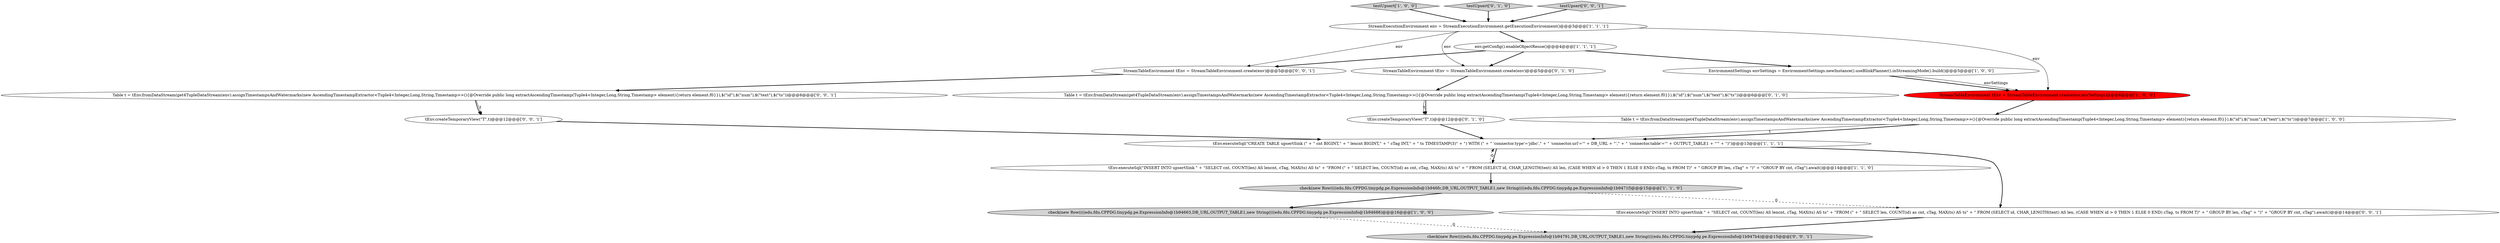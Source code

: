digraph {
16 [style = filled, label = "StreamTableEnvironment tEnv = StreamTableEnvironment.create(env)@@@5@@@['0', '0', '1']", fillcolor = white, shape = ellipse image = "AAA0AAABBB3BBB"];
19 [style = filled, label = "check(new Row((((edu.fdu.CPPDG.tinypdg.pe.ExpressionInfo@1b94791,DB_URL,OUTPUT_TABLE1,new String((((edu.fdu.CPPDG.tinypdg.pe.ExpressionInfo@1b947b4)@@@15@@@['0', '0', '1']", fillcolor = lightgray, shape = ellipse image = "AAA0AAABBB3BBB"];
17 [style = filled, label = "Table t = tEnv.fromDataStream(get4TupleDataStream(env).assignTimestampsAndWatermarks(new AscendingTimestampExtractor<Tuple4<Integer,Long,String,Timestamp>>(){@Override public long extractAscendingTimestamp(Tuple4<Integer,Long,String,Timestamp> element){return element.f0}}),$(\"id\"),$(\"num\"),$(\"text\"),$(\"ts\"))@@@6@@@['0', '0', '1']", fillcolor = white, shape = ellipse image = "AAA0AAABBB3BBB"];
7 [style = filled, label = "tEnv.executeSql(\"INSERT INTO upsertSink \" + \"SELECT cnt, COUNT(len) AS lencnt, cTag, MAX(ts) AS ts\" + \"FROM (\" + \" SELECT len, COUNT(id) as cnt, cTag, MAX(ts) AS ts\" + \" FROM (SELECT id, CHAR_LENGTH(text) AS len, (CASE WHEN id > 0 THEN 1 ELSE 0 END) cTag, ts FROM T)\" + \" GROUP BY len, cTag\" + \")\" + \"GROUP BY cnt, cTag\").await()@@@14@@@['1', '1', '0']", fillcolor = white, shape = ellipse image = "AAA0AAABBB1BBB"];
2 [style = filled, label = "check(new Row((((edu.fdu.CPPDG.tinypdg.pe.ExpressionInfo@1b946fc,DB_URL,OUTPUT_TABLE1,new String((((edu.fdu.CPPDG.tinypdg.pe.ExpressionInfo@1b9471f)@@@15@@@['1', '1', '0']", fillcolor = lightgray, shape = ellipse image = "AAA0AAABBB1BBB"];
6 [style = filled, label = "Table t = tEnv.fromDataStream(get4TupleDataStream(env).assignTimestampsAndWatermarks(new AscendingTimestampExtractor<Tuple4<Integer,Long,String,Timestamp>>(){@Override public long extractAscendingTimestamp(Tuple4<Integer,Long,String,Timestamp> element){return element.f0}}),$(\"id\"),$(\"num\"),$(\"text\"),$(\"ts\"))@@@7@@@['1', '0', '0']", fillcolor = white, shape = ellipse image = "AAA0AAABBB1BBB"];
15 [style = filled, label = "tEnv.executeSql(\"INSERT INTO upsertSink \" + \"SELECT cnt, COUNT(len) AS lencnt, cTag, MAX(ts) AS ts\" + \"FROM (\" + \" SELECT len, COUNT(id) as cnt, cTag, MAX(ts) AS ts\" + \" FROM (SELECT id, CHAR_LENGTH(text) AS len, (CASE WHEN id > 0 THEN 1 ELSE 0 END) cTag, ts FROM T)\" + \" GROUP BY len, cTag\" + \")\" + \"GROUP BY cnt, cTag\").await()@@@14@@@['0', '0', '1']", fillcolor = white, shape = ellipse image = "AAA0AAABBB3BBB"];
18 [style = filled, label = "tEnv.createTemporaryView(\"T\",t)@@@12@@@['0', '0', '1']", fillcolor = white, shape = ellipse image = "AAA0AAABBB3BBB"];
8 [style = filled, label = "testUpsert['1', '0', '0']", fillcolor = lightgray, shape = diamond image = "AAA0AAABBB1BBB"];
12 [style = filled, label = "tEnv.createTemporaryView(\"T\",t)@@@12@@@['0', '1', '0']", fillcolor = white, shape = ellipse image = "AAA0AAABBB2BBB"];
11 [style = filled, label = "testUpsert['0', '1', '0']", fillcolor = lightgray, shape = diamond image = "AAA0AAABBB2BBB"];
14 [style = filled, label = "testUpsert['0', '0', '1']", fillcolor = lightgray, shape = diamond image = "AAA0AAABBB3BBB"];
3 [style = filled, label = "check(new Row((((edu.fdu.CPPDG.tinypdg.pe.ExpressionInfo@1b94663,DB_URL,OUTPUT_TABLE1,new String((((edu.fdu.CPPDG.tinypdg.pe.ExpressionInfo@1b94686)@@@16@@@['1', '0', '0']", fillcolor = lightgray, shape = ellipse image = "AAA0AAABBB1BBB"];
9 [style = filled, label = "StreamTableEnvironment tEnv = StreamTableEnvironment.create(env,envSettings)@@@6@@@['1', '0', '0']", fillcolor = red, shape = ellipse image = "AAA1AAABBB1BBB"];
10 [style = filled, label = "StreamTableEnvironment tEnv = StreamTableEnvironment.create(env)@@@5@@@['0', '1', '0']", fillcolor = white, shape = ellipse image = "AAA0AAABBB2BBB"];
13 [style = filled, label = "Table t = tEnv.fromDataStream(get4TupleDataStream(env).assignTimestampsAndWatermarks(new AscendingTimestampExtractor<Tuple4<Integer,Long,String,Timestamp>>(){@Override public long extractAscendingTimestamp(Tuple4<Integer,Long,String,Timestamp> element){return element.f0}}),$(\"id\"),$(\"num\"),$(\"text\"),$(\"ts\"))@@@6@@@['0', '1', '0']", fillcolor = white, shape = ellipse image = "AAA0AAABBB2BBB"];
5 [style = filled, label = "EnvironmentSettings envSettings = EnvironmentSettings.newInstance().useBlinkPlanner().inStreamingMode().build()@@@5@@@['1', '0', '0']", fillcolor = white, shape = ellipse image = "AAA0AAABBB1BBB"];
0 [style = filled, label = "env.getConfig().enableObjectReuse()@@@4@@@['1', '1', '1']", fillcolor = white, shape = ellipse image = "AAA0AAABBB1BBB"];
1 [style = filled, label = "StreamExecutionEnvironment env = StreamExecutionEnvironment.getExecutionEnvironment()@@@3@@@['1', '1', '1']", fillcolor = white, shape = ellipse image = "AAA0AAABBB1BBB"];
4 [style = filled, label = "tEnv.executeSql(\"CREATE TABLE upsertSink (\" + \" cnt BIGINT,\" + \" lencnt BIGINT,\" + \" cTag INT,\" + \" ts TIMESTAMP(3)\" + \") WITH (\" + \" 'connector.type'='jdbc',\" + \" 'connector.url'='\" + DB_URL + \"',\" + \" 'connector.table'='\" + OUTPUT_TABLE1 + \"'\" + \")\")@@@13@@@['1', '1', '1']", fillcolor = white, shape = ellipse image = "AAA0AAABBB1BBB"];
0->16 [style = bold, label=""];
6->4 [style = solid, label="t"];
5->9 [style = bold, label=""];
11->1 [style = bold, label=""];
2->3 [style = bold, label=""];
7->4 [style = dashed, label="0"];
4->15 [style = bold, label=""];
1->0 [style = bold, label=""];
16->17 [style = bold, label=""];
15->19 [style = bold, label=""];
1->10 [style = solid, label="env"];
4->7 [style = bold, label=""];
14->1 [style = bold, label=""];
9->6 [style = bold, label=""];
3->19 [style = dashed, label="0"];
2->15 [style = dashed, label="0"];
8->1 [style = bold, label=""];
6->4 [style = bold, label=""];
0->10 [style = bold, label=""];
13->12 [style = bold, label=""];
18->4 [style = bold, label=""];
10->13 [style = bold, label=""];
12->4 [style = bold, label=""];
5->9 [style = solid, label="envSettings"];
1->16 [style = solid, label="env"];
13->12 [style = solid, label="t"];
7->2 [style = bold, label=""];
1->9 [style = solid, label="env"];
17->18 [style = bold, label=""];
0->5 [style = bold, label=""];
17->18 [style = solid, label="t"];
}
